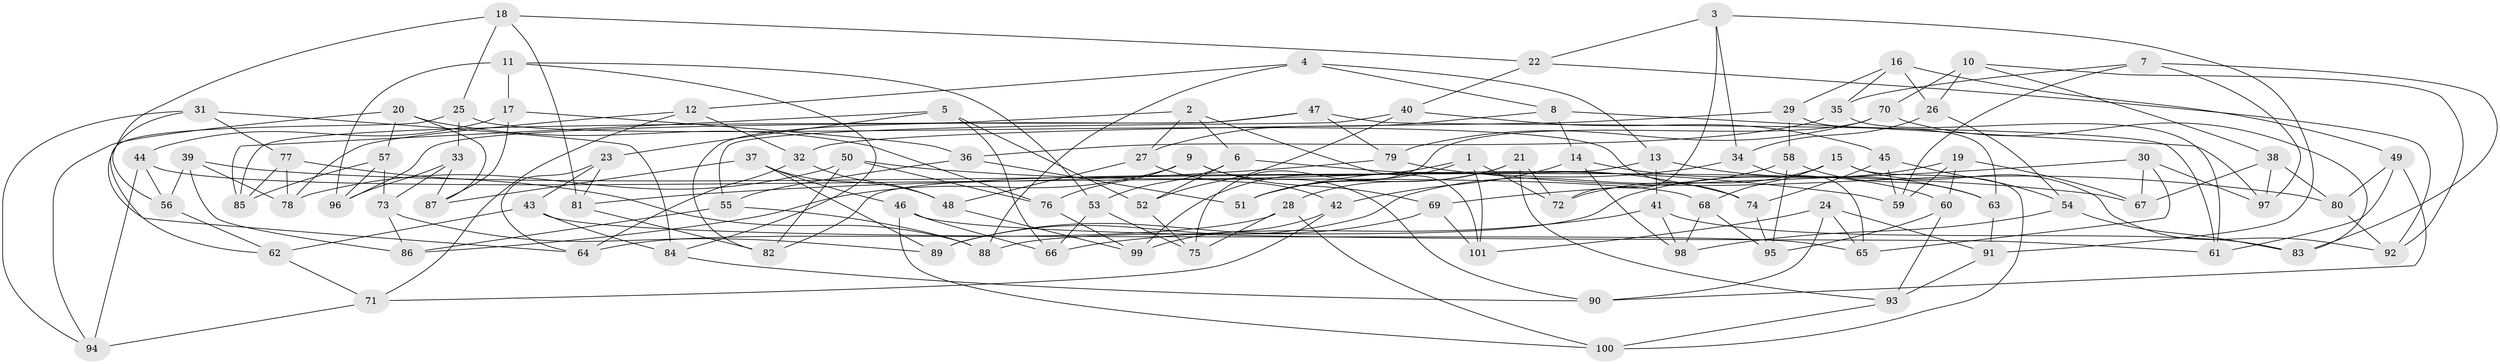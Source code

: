 // coarse degree distribution, {4: 0.36585365853658536, 11: 0.024390243902439025, 10: 0.12195121951219512, 7: 0.12195121951219512, 3: 0.17073170731707318, 5: 0.07317073170731707, 12: 0.024390243902439025, 6: 0.024390243902439025, 8: 0.07317073170731707}
// Generated by graph-tools (version 1.1) at 2025/53/03/04/25 22:53:44]
// undirected, 101 vertices, 202 edges
graph export_dot {
  node [color=gray90,style=filled];
  1;
  2;
  3;
  4;
  5;
  6;
  7;
  8;
  9;
  10;
  11;
  12;
  13;
  14;
  15;
  16;
  17;
  18;
  19;
  20;
  21;
  22;
  23;
  24;
  25;
  26;
  27;
  28;
  29;
  30;
  31;
  32;
  33;
  34;
  35;
  36;
  37;
  38;
  39;
  40;
  41;
  42;
  43;
  44;
  45;
  46;
  47;
  48;
  49;
  50;
  51;
  52;
  53;
  54;
  55;
  56;
  57;
  58;
  59;
  60;
  61;
  62;
  63;
  64;
  65;
  66;
  67;
  68;
  69;
  70;
  71;
  72;
  73;
  74;
  75;
  76;
  77;
  78;
  79;
  80;
  81;
  82;
  83;
  84;
  85;
  86;
  87;
  88;
  89;
  90;
  91;
  92;
  93;
  94;
  95;
  96;
  97;
  98;
  99;
  100;
  101;
  1 -- 101;
  1 -- 51;
  1 -- 99;
  1 -- 72;
  2 -- 27;
  2 -- 101;
  2 -- 6;
  2 -- 96;
  3 -- 72;
  3 -- 34;
  3 -- 91;
  3 -- 22;
  4 -- 12;
  4 -- 8;
  4 -- 88;
  4 -- 13;
  5 -- 52;
  5 -- 23;
  5 -- 85;
  5 -- 66;
  6 -- 53;
  6 -- 74;
  6 -- 52;
  7 -- 59;
  7 -- 35;
  7 -- 97;
  7 -- 83;
  8 -- 27;
  8 -- 97;
  8 -- 14;
  9 -- 90;
  9 -- 86;
  9 -- 69;
  9 -- 76;
  10 -- 70;
  10 -- 26;
  10 -- 38;
  10 -- 92;
  11 -- 17;
  11 -- 53;
  11 -- 96;
  11 -- 84;
  12 -- 32;
  12 -- 71;
  12 -- 78;
  13 -- 82;
  13 -- 63;
  13 -- 41;
  14 -- 60;
  14 -- 98;
  14 -- 42;
  15 -- 100;
  15 -- 92;
  15 -- 68;
  15 -- 72;
  16 -- 26;
  16 -- 35;
  16 -- 29;
  16 -- 49;
  17 -- 87;
  17 -- 44;
  17 -- 36;
  18 -- 22;
  18 -- 25;
  18 -- 56;
  18 -- 81;
  19 -- 59;
  19 -- 88;
  19 -- 60;
  19 -- 67;
  20 -- 94;
  20 -- 87;
  20 -- 76;
  20 -- 57;
  21 -- 72;
  21 -- 51;
  21 -- 28;
  21 -- 93;
  22 -- 40;
  22 -- 92;
  23 -- 43;
  23 -- 64;
  23 -- 81;
  24 -- 101;
  24 -- 91;
  24 -- 90;
  24 -- 65;
  25 -- 62;
  25 -- 33;
  25 -- 74;
  26 -- 54;
  26 -- 34;
  27 -- 42;
  27 -- 48;
  28 -- 64;
  28 -- 100;
  28 -- 75;
  29 -- 58;
  29 -- 32;
  29 -- 63;
  30 -- 65;
  30 -- 97;
  30 -- 67;
  30 -- 69;
  31 -- 94;
  31 -- 77;
  31 -- 84;
  31 -- 64;
  32 -- 64;
  32 -- 48;
  33 -- 96;
  33 -- 73;
  33 -- 87;
  34 -- 51;
  34 -- 65;
  35 -- 61;
  35 -- 36;
  36 -- 55;
  36 -- 51;
  37 -- 87;
  37 -- 48;
  37 -- 46;
  37 -- 89;
  38 -- 97;
  38 -- 80;
  38 -- 67;
  39 -- 67;
  39 -- 78;
  39 -- 86;
  39 -- 56;
  40 -- 45;
  40 -- 52;
  40 -- 55;
  41 -- 66;
  41 -- 98;
  41 -- 83;
  42 -- 71;
  42 -- 99;
  43 -- 65;
  43 -- 62;
  43 -- 84;
  44 -- 68;
  44 -- 94;
  44 -- 56;
  45 -- 54;
  45 -- 74;
  45 -- 59;
  46 -- 61;
  46 -- 100;
  46 -- 66;
  47 -- 61;
  47 -- 79;
  47 -- 85;
  47 -- 82;
  48 -- 99;
  49 -- 90;
  49 -- 61;
  49 -- 80;
  50 -- 82;
  50 -- 78;
  50 -- 76;
  50 -- 59;
  52 -- 75;
  53 -- 66;
  53 -- 75;
  54 -- 98;
  54 -- 83;
  55 -- 88;
  55 -- 86;
  56 -- 62;
  57 -- 96;
  57 -- 85;
  57 -- 73;
  58 -- 63;
  58 -- 89;
  58 -- 95;
  60 -- 95;
  60 -- 93;
  62 -- 71;
  63 -- 91;
  68 -- 98;
  68 -- 95;
  69 -- 89;
  69 -- 101;
  70 -- 79;
  70 -- 83;
  70 -- 75;
  71 -- 94;
  73 -- 86;
  73 -- 89;
  74 -- 95;
  76 -- 99;
  77 -- 78;
  77 -- 88;
  77 -- 85;
  79 -- 81;
  79 -- 80;
  80 -- 92;
  81 -- 82;
  84 -- 90;
  91 -- 93;
  93 -- 100;
}
